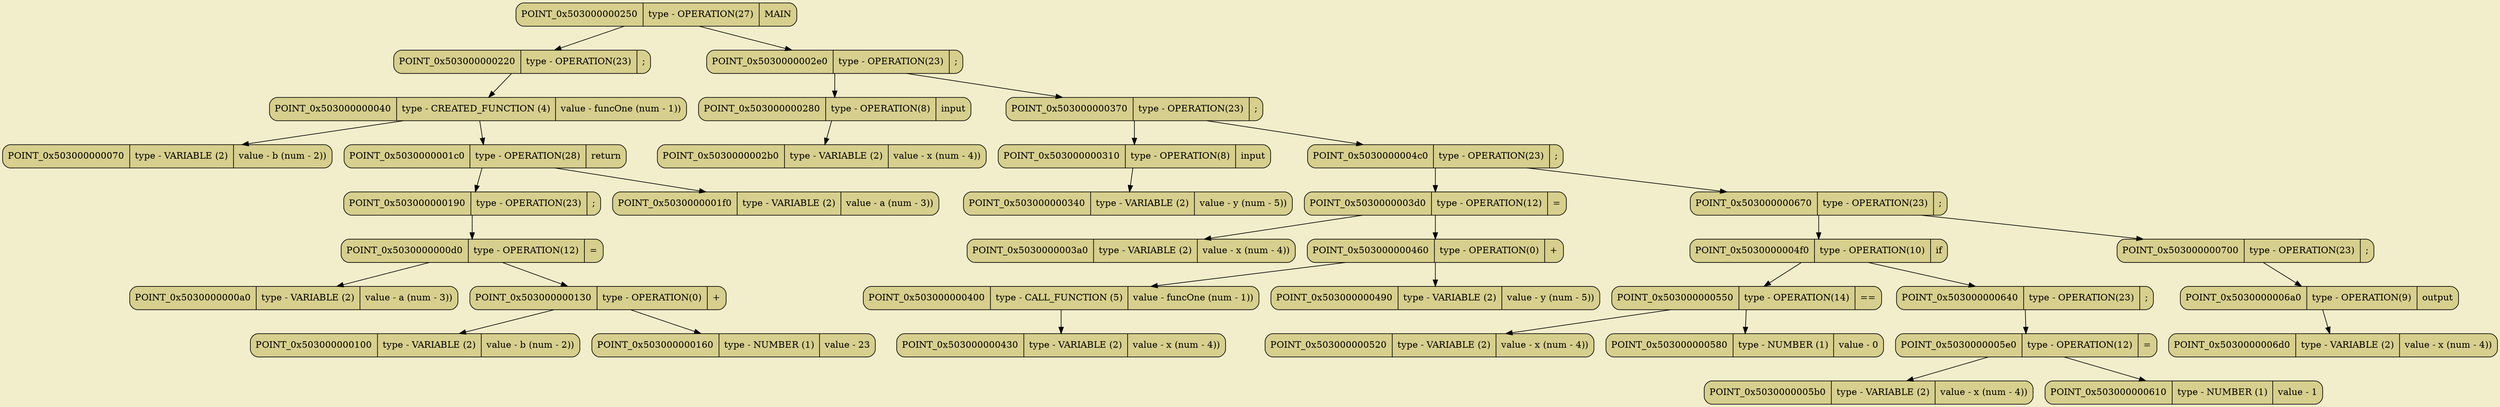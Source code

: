 digraph
{
bgcolor="#F2EECB";
rankdir = TB;
POINT_0x503000000250[shape=Mrecord, label = "POINT_0x503000000250 | type - OPERATION(27) | MAIN", style="filled",fillcolor="#D7CF8D"]
POINT_0x503000000220[shape=Mrecord, label = "POINT_0x503000000220 | type - OPERATION(23) | ;", style="filled",fillcolor="#D7CF8D"]
POINT_0x503000000040[shape=Mrecord, label = "POINT_0x503000000040 | type - CREATED_FUNCTION (4) | value - funcOne (num - 1))", style="filled",fillcolor="#D7CF8D"]
POINT_0x503000000070[shape=Mrecord, label = "POINT_0x503000000070 | type - VARIABLE (2) | value - b (num - 2))", style="filled",fillcolor="#D7CF8D"]
POINT_0x5030000001c0[shape=Mrecord, label = "POINT_0x5030000001c0 | type - OPERATION(28) | return", style="filled",fillcolor="#D7CF8D"]
POINT_0x503000000190[shape=Mrecord, label = "POINT_0x503000000190 | type - OPERATION(23) | ;", style="filled",fillcolor="#D7CF8D"]
POINT_0x5030000000d0[shape=Mrecord, label = "POINT_0x5030000000d0 | type - OPERATION(12) | =", style="filled",fillcolor="#D7CF8D"]
POINT_0x5030000000a0[shape=Mrecord, label = "POINT_0x5030000000a0 | type - VARIABLE (2) | value - a (num - 3))", style="filled",fillcolor="#D7CF8D"]
POINT_0x503000000130[shape=Mrecord, label = "POINT_0x503000000130 | type - OPERATION(0) | +", style="filled",fillcolor="#D7CF8D"]
POINT_0x503000000100[shape=Mrecord, label = "POINT_0x503000000100 | type - VARIABLE (2) | value - b (num - 2))", style="filled",fillcolor="#D7CF8D"]
POINT_0x503000000160[shape=Mrecord, label = "POINT_0x503000000160 | type - NUMBER (1) | value - 23", style="filled",fillcolor="#D7CF8D"]
POINT_0x5030000001f0[shape=Mrecord, label = "POINT_0x5030000001f0 | type - VARIABLE (2) | value - a (num - 3))", style="filled",fillcolor="#D7CF8D"]
POINT_0x5030000002e0[shape=Mrecord, label = "POINT_0x5030000002e0 | type - OPERATION(23) | ;", style="filled",fillcolor="#D7CF8D"]
POINT_0x503000000280[shape=Mrecord, label = "POINT_0x503000000280 | type - OPERATION(8) | input", style="filled",fillcolor="#D7CF8D"]
POINT_0x5030000002b0[shape=Mrecord, label = "POINT_0x5030000002b0 | type - VARIABLE (2) | value - x (num - 4))", style="filled",fillcolor="#D7CF8D"]
POINT_0x503000000370[shape=Mrecord, label = "POINT_0x503000000370 | type - OPERATION(23) | ;", style="filled",fillcolor="#D7CF8D"]
POINT_0x503000000310[shape=Mrecord, label = "POINT_0x503000000310 | type - OPERATION(8) | input", style="filled",fillcolor="#D7CF8D"]
POINT_0x503000000340[shape=Mrecord, label = "POINT_0x503000000340 | type - VARIABLE (2) | value - y (num - 5))", style="filled",fillcolor="#D7CF8D"]
POINT_0x5030000004c0[shape=Mrecord, label = "POINT_0x5030000004c0 | type - OPERATION(23) | ;", style="filled",fillcolor="#D7CF8D"]
POINT_0x5030000003d0[shape=Mrecord, label = "POINT_0x5030000003d0 | type - OPERATION(12) | =", style="filled",fillcolor="#D7CF8D"]
POINT_0x5030000003a0[shape=Mrecord, label = "POINT_0x5030000003a0 | type - VARIABLE (2) | value - x (num - 4))", style="filled",fillcolor="#D7CF8D"]
POINT_0x503000000460[shape=Mrecord, label = "POINT_0x503000000460 | type - OPERATION(0) | +", style="filled",fillcolor="#D7CF8D"]
POINT_0x503000000400[shape=Mrecord, label = "POINT_0x503000000400 | type - CALL_FUNCTION (5) | value - funcOne (num - 1))", style="filled",fillcolor="#D7CF8D"]
POINT_0x503000000430[shape=Mrecord, label = "POINT_0x503000000430 | type - VARIABLE (2) | value - x (num - 4))", style="filled",fillcolor="#D7CF8D"]
POINT_0x503000000490[shape=Mrecord, label = "POINT_0x503000000490 | type - VARIABLE (2) | value - y (num - 5))", style="filled",fillcolor="#D7CF8D"]
POINT_0x503000000670[shape=Mrecord, label = "POINT_0x503000000670 | type - OPERATION(23) | ;", style="filled",fillcolor="#D7CF8D"]
POINT_0x5030000004f0[shape=Mrecord, label = "POINT_0x5030000004f0 | type - OPERATION(10) | if", style="filled",fillcolor="#D7CF8D"]
POINT_0x503000000550[shape=Mrecord, label = "POINT_0x503000000550 | type - OPERATION(14) | \==", style="filled",fillcolor="#D7CF8D"]
POINT_0x503000000520[shape=Mrecord, label = "POINT_0x503000000520 | type - VARIABLE (2) | value - x (num - 4))", style="filled",fillcolor="#D7CF8D"]
POINT_0x503000000580[shape=Mrecord, label = "POINT_0x503000000580 | type - NUMBER (1) | value - 0", style="filled",fillcolor="#D7CF8D"]
POINT_0x503000000640[shape=Mrecord, label = "POINT_0x503000000640 | type - OPERATION(23) | ;", style="filled",fillcolor="#D7CF8D"]
POINT_0x5030000005e0[shape=Mrecord, label = "POINT_0x5030000005e0 | type - OPERATION(12) | =", style="filled",fillcolor="#D7CF8D"]
POINT_0x5030000005b0[shape=Mrecord, label = "POINT_0x5030000005b0 | type - VARIABLE (2) | value - x (num - 4))", style="filled",fillcolor="#D7CF8D"]
POINT_0x503000000610[shape=Mrecord, label = "POINT_0x503000000610 | type - NUMBER (1) | value - 1", style="filled",fillcolor="#D7CF8D"]
POINT_0x503000000700[shape=Mrecord, label = "POINT_0x503000000700 | type - OPERATION(23) | ;", style="filled",fillcolor="#D7CF8D"]
POINT_0x5030000006a0[shape=Mrecord, label = "POINT_0x5030000006a0 | type - OPERATION(9) | output", style="filled",fillcolor="#D7CF8D"]
POINT_0x5030000006d0[shape=Mrecord, label = "POINT_0x5030000006d0 | type - VARIABLE (2) | value - x (num - 4))", style="filled",fillcolor="#D7CF8D"]
POINT_0x503000000250 -> POINT_0x503000000220
POINT_0x503000000250 -> POINT_0x5030000002e0
POINT_0x503000000220 -> POINT_0x503000000040
POINT_0x503000000040 -> POINT_0x503000000070
POINT_0x503000000040 -> POINT_0x5030000001c0
POINT_0x5030000001c0 -> POINT_0x503000000190
POINT_0x5030000001c0 -> POINT_0x5030000001f0
POINT_0x503000000190 -> POINT_0x5030000000d0
POINT_0x5030000000d0 -> POINT_0x5030000000a0
POINT_0x5030000000d0 -> POINT_0x503000000130
POINT_0x503000000130 -> POINT_0x503000000100
POINT_0x503000000130 -> POINT_0x503000000160
POINT_0x5030000002e0 -> POINT_0x503000000280
POINT_0x5030000002e0 -> POINT_0x503000000370
POINT_0x503000000280 -> POINT_0x5030000002b0
POINT_0x503000000370 -> POINT_0x503000000310
POINT_0x503000000370 -> POINT_0x5030000004c0
POINT_0x503000000310 -> POINT_0x503000000340
POINT_0x5030000004c0 -> POINT_0x5030000003d0
POINT_0x5030000004c0 -> POINT_0x503000000670
POINT_0x5030000003d0 -> POINT_0x5030000003a0
POINT_0x5030000003d0 -> POINT_0x503000000460
POINT_0x503000000460 -> POINT_0x503000000400
POINT_0x503000000460 -> POINT_0x503000000490
POINT_0x503000000400 -> POINT_0x503000000430
POINT_0x503000000670 -> POINT_0x5030000004f0
POINT_0x503000000670 -> POINT_0x503000000700
POINT_0x5030000004f0 -> POINT_0x503000000550
POINT_0x5030000004f0 -> POINT_0x503000000640
POINT_0x503000000550 -> POINT_0x503000000520
POINT_0x503000000550 -> POINT_0x503000000580
POINT_0x503000000640 -> POINT_0x5030000005e0
POINT_0x5030000005e0 -> POINT_0x5030000005b0
POINT_0x5030000005e0 -> POINT_0x503000000610
POINT_0x503000000700 -> POINT_0x5030000006a0
POINT_0x5030000006a0 -> POINT_0x5030000006d0
}
